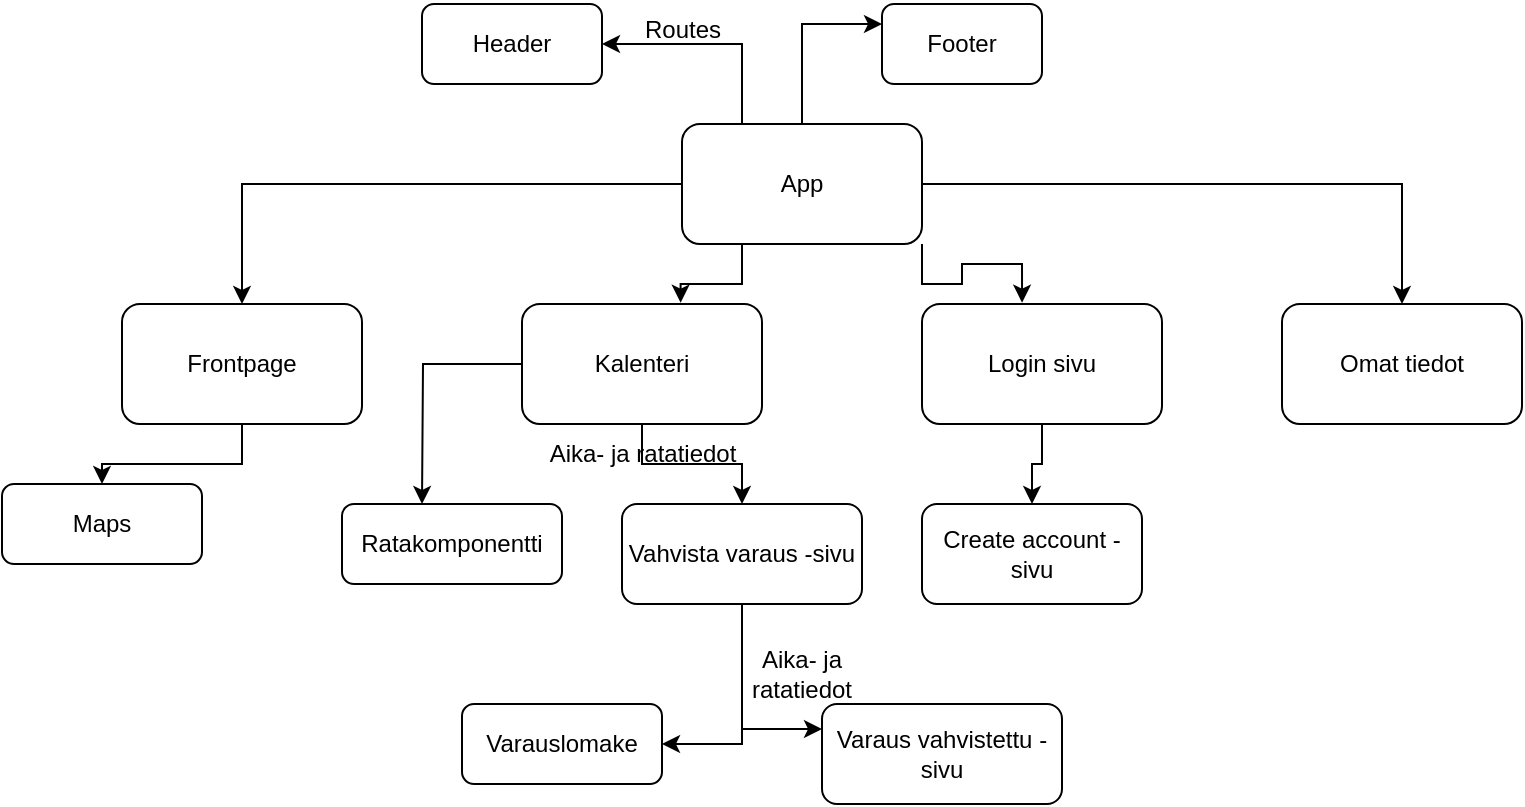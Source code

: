 <mxfile version="24.4.0" type="gitlab">
  <diagram name="Sivu-1" id="n6eidxiueE-Efh4tHSI6">
    <mxGraphModel dx="794" dy="1615" grid="1" gridSize="10" guides="1" tooltips="1" connect="1" arrows="1" fold="1" page="1" pageScale="1" pageWidth="827" pageHeight="1169" math="0" shadow="0">
      <root>
        <mxCell id="0" />
        <mxCell id="1" parent="0" />
        <mxCell id="F6yRlL52df4HMgz5OBGh-10" style="edgeStyle=orthogonalEdgeStyle;rounded=0;orthogonalLoop=1;jettySize=auto;html=1;" edge="1" parent="1" source="F6yRlL52df4HMgz5OBGh-1" target="F6yRlL52df4HMgz5OBGh-2">
          <mxGeometry relative="1" as="geometry" />
        </mxCell>
        <mxCell id="F6yRlL52df4HMgz5OBGh-11" style="edgeStyle=orthogonalEdgeStyle;rounded=0;orthogonalLoop=1;jettySize=auto;html=1;exitX=1;exitY=0.5;exitDx=0;exitDy=0;entryX=0.5;entryY=0;entryDx=0;entryDy=0;" edge="1" parent="1" source="F6yRlL52df4HMgz5OBGh-1" target="F6yRlL52df4HMgz5OBGh-5">
          <mxGeometry relative="1" as="geometry" />
        </mxCell>
        <mxCell id="F6yRlL52df4HMgz5OBGh-29" style="edgeStyle=orthogonalEdgeStyle;rounded=0;orthogonalLoop=1;jettySize=auto;html=1;exitX=0.5;exitY=0;exitDx=0;exitDy=0;entryX=0;entryY=0.25;entryDx=0;entryDy=0;" edge="1" parent="1" source="F6yRlL52df4HMgz5OBGh-1" target="F6yRlL52df4HMgz5OBGh-21">
          <mxGeometry relative="1" as="geometry" />
        </mxCell>
        <mxCell id="F6yRlL52df4HMgz5OBGh-37" style="edgeStyle=orthogonalEdgeStyle;rounded=0;orthogonalLoop=1;jettySize=auto;html=1;exitX=0.25;exitY=0;exitDx=0;exitDy=0;entryX=1;entryY=0.5;entryDx=0;entryDy=0;" edge="1" parent="1" source="F6yRlL52df4HMgz5OBGh-1" target="F6yRlL52df4HMgz5OBGh-20">
          <mxGeometry relative="1" as="geometry" />
        </mxCell>
        <mxCell id="F6yRlL52df4HMgz5OBGh-1" value="App" style="rounded=1;whiteSpace=wrap;html=1;" vertex="1" parent="1">
          <mxGeometry x="360" y="30" width="120" height="60" as="geometry" />
        </mxCell>
        <mxCell id="F6yRlL52df4HMgz5OBGh-47" value="" style="edgeStyle=orthogonalEdgeStyle;rounded=0;orthogonalLoop=1;jettySize=auto;html=1;" edge="1" parent="1" source="F6yRlL52df4HMgz5OBGh-2" target="F6yRlL52df4HMgz5OBGh-44">
          <mxGeometry relative="1" as="geometry" />
        </mxCell>
        <mxCell id="F6yRlL52df4HMgz5OBGh-2" value="Frontpage" style="rounded=1;whiteSpace=wrap;html=1;" vertex="1" parent="1">
          <mxGeometry x="80" y="120" width="120" height="60" as="geometry" />
        </mxCell>
        <mxCell id="F6yRlL52df4HMgz5OBGh-49" value="" style="edgeStyle=orthogonalEdgeStyle;rounded=0;orthogonalLoop=1;jettySize=auto;html=1;" edge="1" parent="1" source="F6yRlL52df4HMgz5OBGh-3" target="F6yRlL52df4HMgz5OBGh-48">
          <mxGeometry relative="1" as="geometry" />
        </mxCell>
        <mxCell id="F6yRlL52df4HMgz5OBGh-56" style="edgeStyle=orthogonalEdgeStyle;rounded=0;orthogonalLoop=1;jettySize=auto;html=1;" edge="1" parent="1" source="F6yRlL52df4HMgz5OBGh-3">
          <mxGeometry relative="1" as="geometry">
            <mxPoint x="230" y="220" as="targetPoint" />
          </mxGeometry>
        </mxCell>
        <mxCell id="F6yRlL52df4HMgz5OBGh-3" value="Kalenteri" style="rounded=1;whiteSpace=wrap;html=1;" vertex="1" parent="1">
          <mxGeometry x="280" y="120" width="120" height="60" as="geometry" />
        </mxCell>
        <mxCell id="F6yRlL52df4HMgz5OBGh-65" value="" style="edgeStyle=orthogonalEdgeStyle;rounded=0;orthogonalLoop=1;jettySize=auto;html=1;" edge="1" parent="1" source="F6yRlL52df4HMgz5OBGh-4" target="F6yRlL52df4HMgz5OBGh-64">
          <mxGeometry relative="1" as="geometry" />
        </mxCell>
        <mxCell id="F6yRlL52df4HMgz5OBGh-4" value="Login sivu" style="rounded=1;whiteSpace=wrap;html=1;" vertex="1" parent="1">
          <mxGeometry x="480" y="120" width="120" height="60" as="geometry" />
        </mxCell>
        <mxCell id="F6yRlL52df4HMgz5OBGh-5" value="Omat tiedot" style="rounded=1;whiteSpace=wrap;html=1;" vertex="1" parent="1">
          <mxGeometry x="660" y="120" width="120" height="60" as="geometry" />
        </mxCell>
        <mxCell id="F6yRlL52df4HMgz5OBGh-13" style="edgeStyle=orthogonalEdgeStyle;rounded=0;orthogonalLoop=1;jettySize=auto;html=1;exitX=0.25;exitY=1;exitDx=0;exitDy=0;entryX=0.661;entryY=-0.011;entryDx=0;entryDy=0;entryPerimeter=0;" edge="1" parent="1" source="F6yRlL52df4HMgz5OBGh-1" target="F6yRlL52df4HMgz5OBGh-3">
          <mxGeometry relative="1" as="geometry" />
        </mxCell>
        <mxCell id="F6yRlL52df4HMgz5OBGh-16" style="edgeStyle=orthogonalEdgeStyle;rounded=0;orthogonalLoop=1;jettySize=auto;html=1;exitX=1;exitY=1;exitDx=0;exitDy=0;entryX=0.417;entryY=-0.011;entryDx=0;entryDy=0;entryPerimeter=0;" edge="1" parent="1" source="F6yRlL52df4HMgz5OBGh-1" target="F6yRlL52df4HMgz5OBGh-4">
          <mxGeometry relative="1" as="geometry" />
        </mxCell>
        <mxCell id="F6yRlL52df4HMgz5OBGh-20" value="Header" style="rounded=1;whiteSpace=wrap;html=1;" vertex="1" parent="1">
          <mxGeometry x="230" y="-30" width="90" height="40" as="geometry" />
        </mxCell>
        <mxCell id="F6yRlL52df4HMgz5OBGh-21" value="Footer" style="rounded=1;whiteSpace=wrap;html=1;" vertex="1" parent="1">
          <mxGeometry x="460" y="-30" width="80" height="40" as="geometry" />
        </mxCell>
        <mxCell id="F6yRlL52df4HMgz5OBGh-39" value="Routes" style="text;html=1;align=center;verticalAlign=middle;resizable=0;points=[];autosize=1;strokeColor=none;fillColor=none;" vertex="1" parent="1">
          <mxGeometry x="330" y="-32" width="60" height="30" as="geometry" />
        </mxCell>
        <mxCell id="F6yRlL52df4HMgz5OBGh-44" value="Maps" style="rounded=1;whiteSpace=wrap;html=1;" vertex="1" parent="1">
          <mxGeometry x="20" y="210" width="100" height="40" as="geometry" />
        </mxCell>
        <mxCell id="F6yRlL52df4HMgz5OBGh-58" style="edgeStyle=orthogonalEdgeStyle;rounded=0;orthogonalLoop=1;jettySize=auto;html=1;entryX=1;entryY=0.5;entryDx=0;entryDy=0;" edge="1" parent="1" source="F6yRlL52df4HMgz5OBGh-48" target="F6yRlL52df4HMgz5OBGh-57">
          <mxGeometry relative="1" as="geometry" />
        </mxCell>
        <mxCell id="F6yRlL52df4HMgz5OBGh-61" style="edgeStyle=orthogonalEdgeStyle;rounded=0;orthogonalLoop=1;jettySize=auto;html=1;entryX=0;entryY=0.25;entryDx=0;entryDy=0;" edge="1" parent="1" source="F6yRlL52df4HMgz5OBGh-48" target="F6yRlL52df4HMgz5OBGh-59">
          <mxGeometry relative="1" as="geometry" />
        </mxCell>
        <mxCell id="F6yRlL52df4HMgz5OBGh-48" value="Vahvista varaus -sivu" style="rounded=1;whiteSpace=wrap;html=1;" vertex="1" parent="1">
          <mxGeometry x="330" y="220" width="120" height="50" as="geometry" />
        </mxCell>
        <mxCell id="F6yRlL52df4HMgz5OBGh-52" value="Aika- ja ratatiedot" style="text;html=1;align=center;verticalAlign=middle;resizable=0;points=[];autosize=1;strokeColor=none;fillColor=none;" vertex="1" parent="1">
          <mxGeometry x="280" y="180" width="120" height="30" as="geometry" />
        </mxCell>
        <mxCell id="F6yRlL52df4HMgz5OBGh-53" value="Ratakomponentti" style="rounded=1;whiteSpace=wrap;html=1;" vertex="1" parent="1">
          <mxGeometry x="190" y="220" width="110" height="40" as="geometry" />
        </mxCell>
        <mxCell id="F6yRlL52df4HMgz5OBGh-57" value="Varauslomake" style="rounded=1;whiteSpace=wrap;html=1;" vertex="1" parent="1">
          <mxGeometry x="250" y="320" width="100" height="40" as="geometry" />
        </mxCell>
        <mxCell id="F6yRlL52df4HMgz5OBGh-59" value="Varaus vahvistettu -sivu" style="rounded=1;whiteSpace=wrap;html=1;" vertex="1" parent="1">
          <mxGeometry x="430" y="320" width="120" height="50" as="geometry" />
        </mxCell>
        <mxCell id="F6yRlL52df4HMgz5OBGh-63" value="Aika- ja ratatiedot" style="text;html=1;align=center;verticalAlign=middle;whiteSpace=wrap;rounded=0;" vertex="1" parent="1">
          <mxGeometry x="390" y="290" width="60" height="30" as="geometry" />
        </mxCell>
        <mxCell id="F6yRlL52df4HMgz5OBGh-64" value="Create account -sivu" style="rounded=1;whiteSpace=wrap;html=1;" vertex="1" parent="1">
          <mxGeometry x="480" y="220" width="110" height="50" as="geometry" />
        </mxCell>
      </root>
    </mxGraphModel>
  </diagram>
</mxfile>
